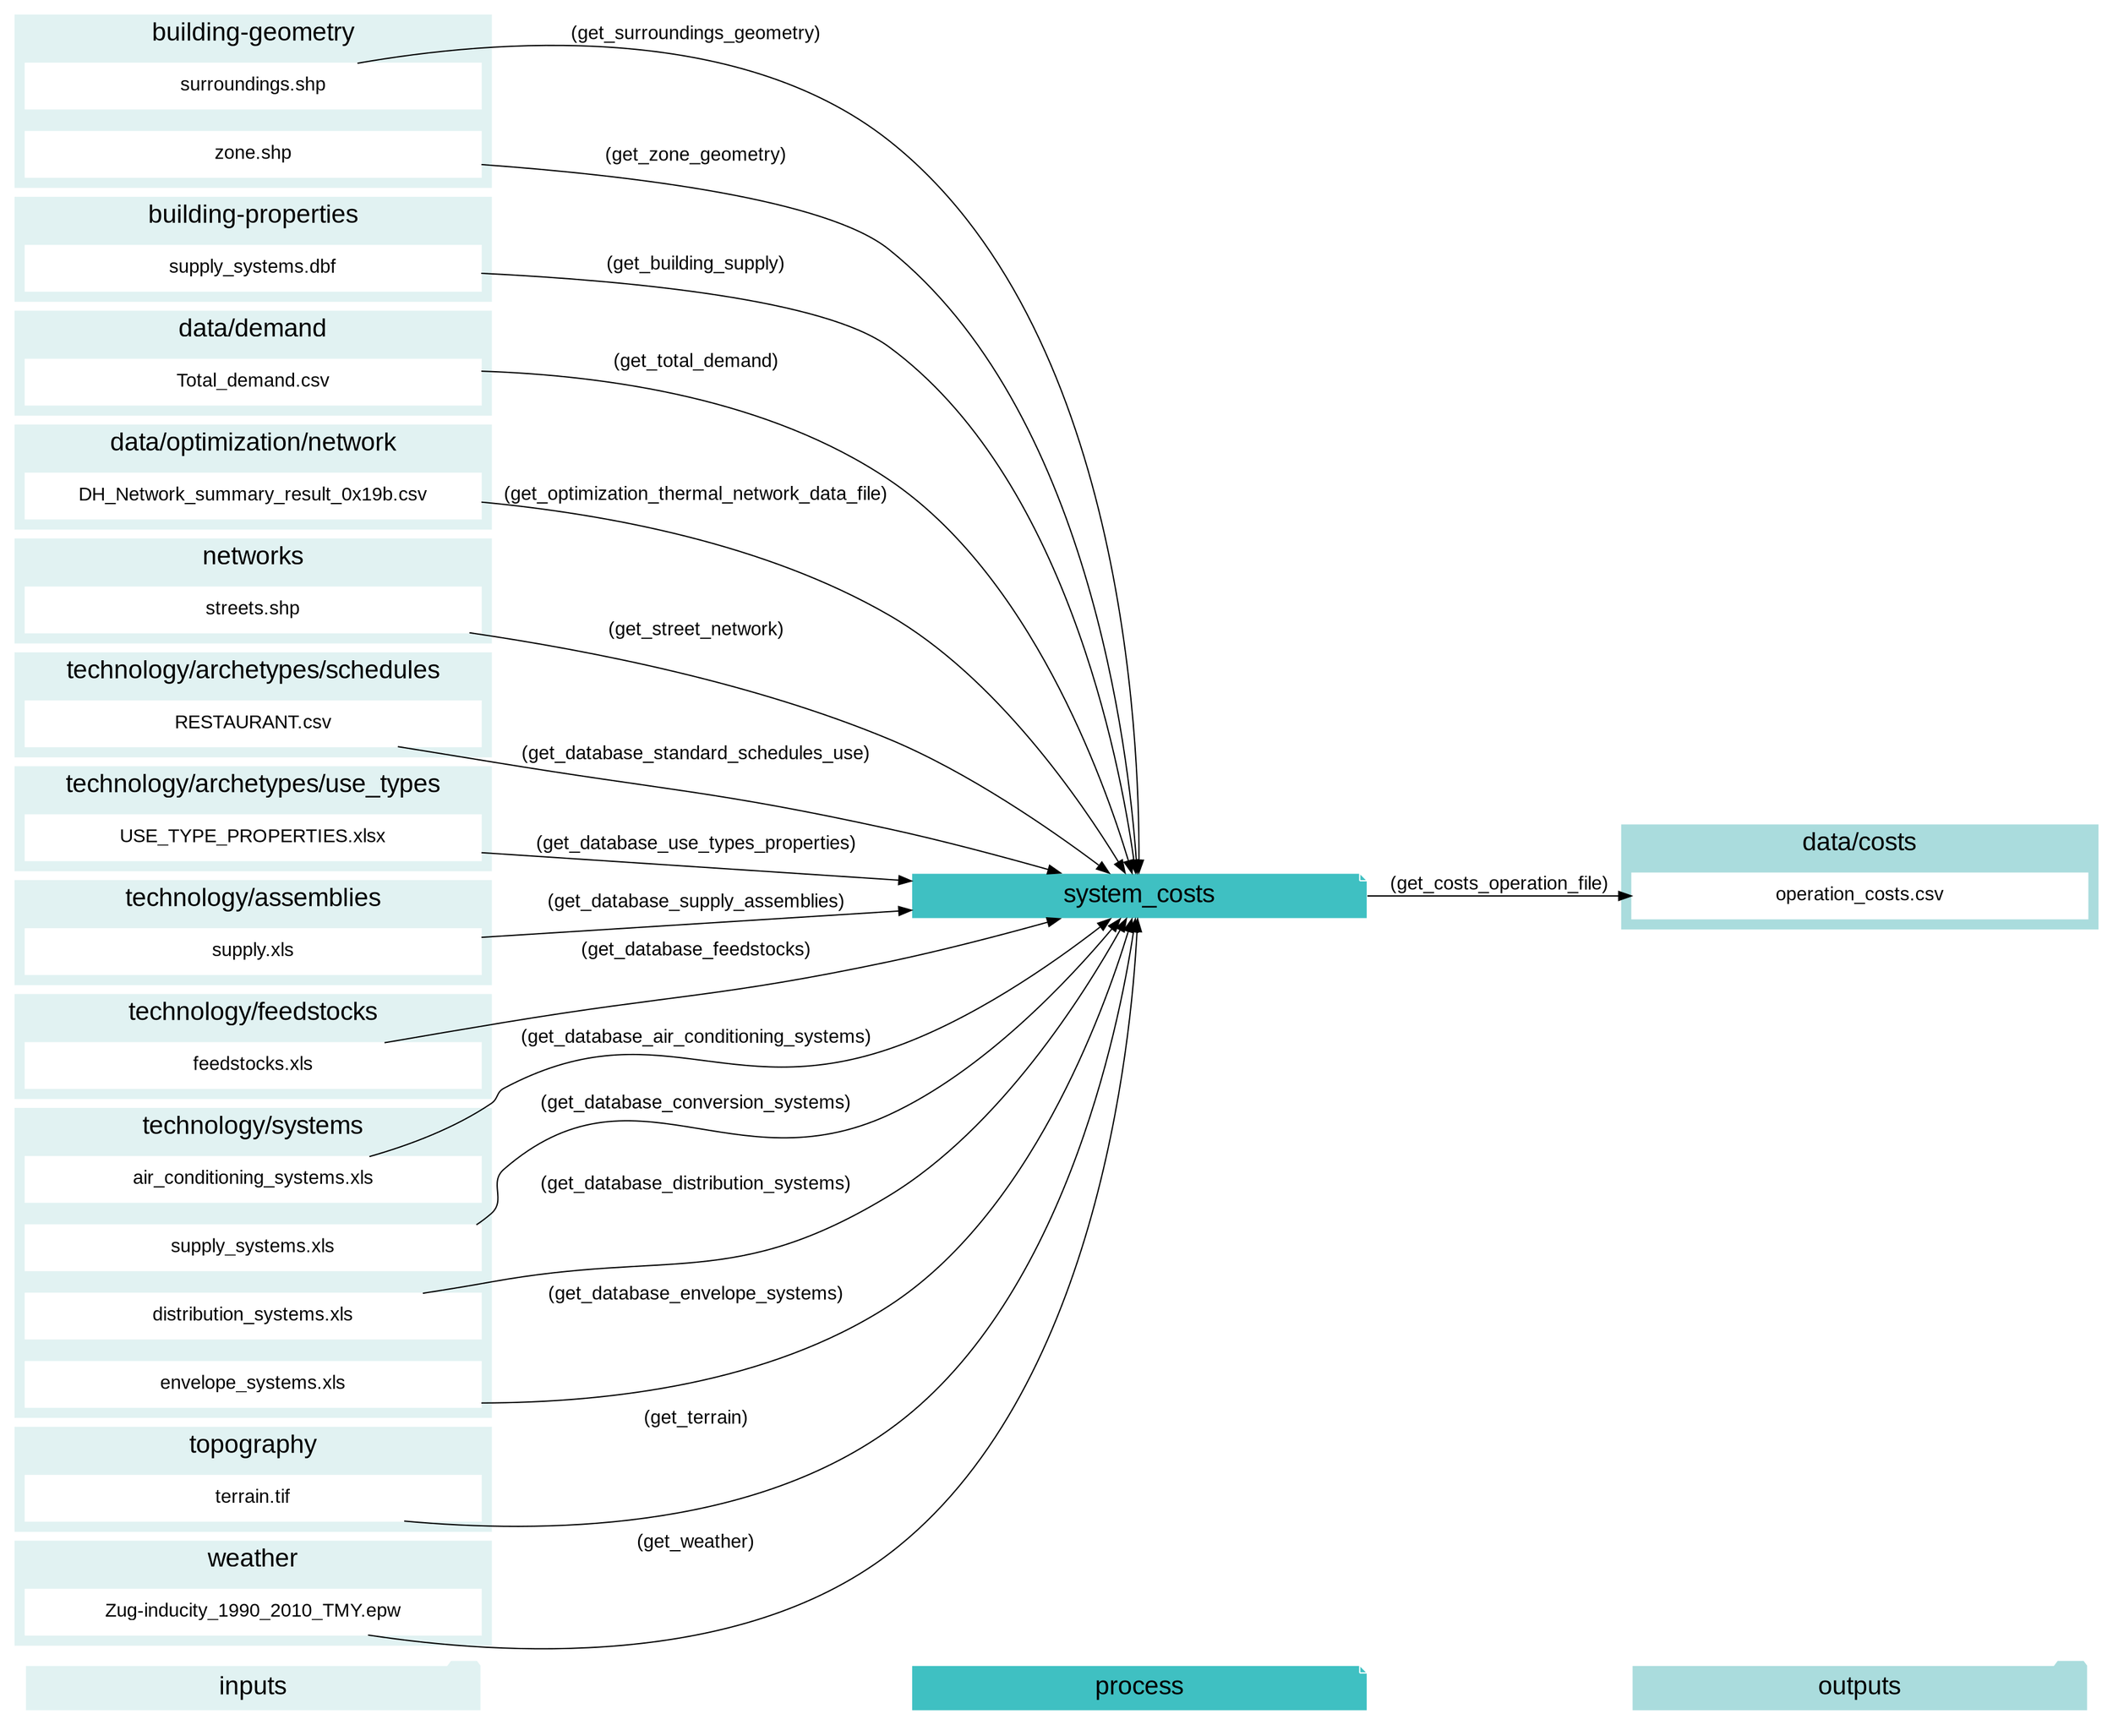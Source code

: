 digraph trace_inputlocator {
    rankdir="LR";
    graph [overlap=false, fontname=arial];
    node [shape=box, style=filled, color=white, fontsize=15, fontname=arial, fixedsize=true, width=5];
    edge [fontname=arial, fontsize = 15]
    newrank=true
    subgraph cluster_legend {
    fontsize=25
    style=invis
    "process"[style=filled, fillcolor="#3FC0C2", shape=note, fontsize=20, fontname="arial"]
    "inputs" [style=filled, shape=folder, color=white, fillcolor="#E1F2F2", fontsize=20]
    "outputs"[style=filled, shape=folder, color=white, fillcolor="#aadcdd", fontsize=20]
    "inputs"->"process"[style=invis]
    "process"->"outputs"[style=invis]
    }
    "system_costs"[style=filled, color=white, fillcolor="#3FC0C2", shape=note, fontsize=20, fontname=arial];
    subgraph cluster_0_in {
        style = filled;
        color = "#E1F2F2";
        fontsize = 20;
        rank=same;
        label="building-geometry";
        "surroundings.shp"
        "zone.shp"
    }
    subgraph cluster_1_in {
        style = filled;
        color = "#E1F2F2";
        fontsize = 20;
        rank=same;
        label="building-properties";
        "supply_systems.dbf"
    }
    subgraph cluster_2_out {
        style = filled;
        color = "#aadcdd";
        fontsize = 20;
        rank=same;
        label="data/costs";
        "operation_costs.csv"
    }
    subgraph cluster_3_in {
        style = filled;
        color = "#E1F2F2";
        fontsize = 20;
        rank=same;
        label="data/demand";
        "Total_demand.csv"
    }
    subgraph cluster_4_in {
        style = filled;
        color = "#E1F2F2";
        fontsize = 20;
        rank=same;
        label="data/optimization/network";
        "DH_Network_summary_result_0x19b.csv"
    }
    subgraph cluster_5_in {
        style = filled;
        color = "#E1F2F2";
        fontsize = 20;
        rank=same;
        label="networks";
        "streets.shp"
    }
    subgraph cluster_6_in {
        style = filled;
        color = "#E1F2F2";
        fontsize = 20;
        rank=same;
        label="technology/archetypes/schedules";
        "RESTAURANT.csv"
    }
    subgraph cluster_7_in {
        style = filled;
        color = "#E1F2F2";
        fontsize = 20;
        rank=same;
        label="technology/archetypes/use_types";
        "USE_TYPE_PROPERTIES.xlsx"
    }
    subgraph cluster_8_in {
        style = filled;
        color = "#E1F2F2";
        fontsize = 20;
        rank=same;
        label="technology/assemblies";
        "supply.xls"
    }
    subgraph cluster_9_in {
        style = filled;
        color = "#E1F2F2";
        fontsize = 20;
        rank=same;
        label="technology/feedstocks";
        "feedstocks.xls"
    }
    subgraph cluster_10_in {
        style = filled;
        color = "#E1F2F2";
        fontsize = 20;
        rank=same;
        label="technology/systems";
        "air_conditioning_systems.xls"
        "supply_systems.xls"
        "distribution_systems.xls"
        "envelope_systems.xls"
    }
    subgraph cluster_11_in {
        style = filled;
        color = "#E1F2F2";
        fontsize = 20;
        rank=same;
        label="topography";
        "terrain.tif"
    }
    subgraph cluster_12_in {
        style = filled;
        color = "#E1F2F2";
        fontsize = 20;
        rank=same;
        label="weather";
        "Zug-inducity_1990_2010_TMY.epw"
    }
    "supply_systems.dbf" -> "system_costs"[label="(get_building_supply)"]
    "air_conditioning_systems.xls" -> "system_costs"[label="(get_database_air_conditioning_systems)"]
    "supply_systems.xls" -> "system_costs"[label="(get_database_conversion_systems)"]
    "distribution_systems.xls" -> "system_costs"[label="(get_database_distribution_systems)"]
    "envelope_systems.xls" -> "system_costs"[label="(get_database_envelope_systems)"]
    "feedstocks.xls" -> "system_costs"[label="(get_database_feedstocks)"]
    "RESTAURANT.csv" -> "system_costs"[label="(get_database_standard_schedules_use)"]
    "supply.xls" -> "system_costs"[label="(get_database_supply_assemblies)"]
    "USE_TYPE_PROPERTIES.xlsx" -> "system_costs"[label="(get_database_use_types_properties)"]
    "DH_Network_summary_result_0x19b.csv" -> "system_costs"[label="(get_optimization_thermal_network_data_file)"]
    "streets.shp" -> "system_costs"[label="(get_street_network)"]
    "surroundings.shp" -> "system_costs"[label="(get_surroundings_geometry)"]
    "terrain.tif" -> "system_costs"[label="(get_terrain)"]
    "Total_demand.csv" -> "system_costs"[label="(get_total_demand)"]
    "Zug-inducity_1990_2010_TMY.epw" -> "system_costs"[label="(get_weather)"]
    "zone.shp" -> "system_costs"[label="(get_zone_geometry)"]
    "system_costs" -> "operation_costs.csv"[label="(get_costs_operation_file)"]
    }